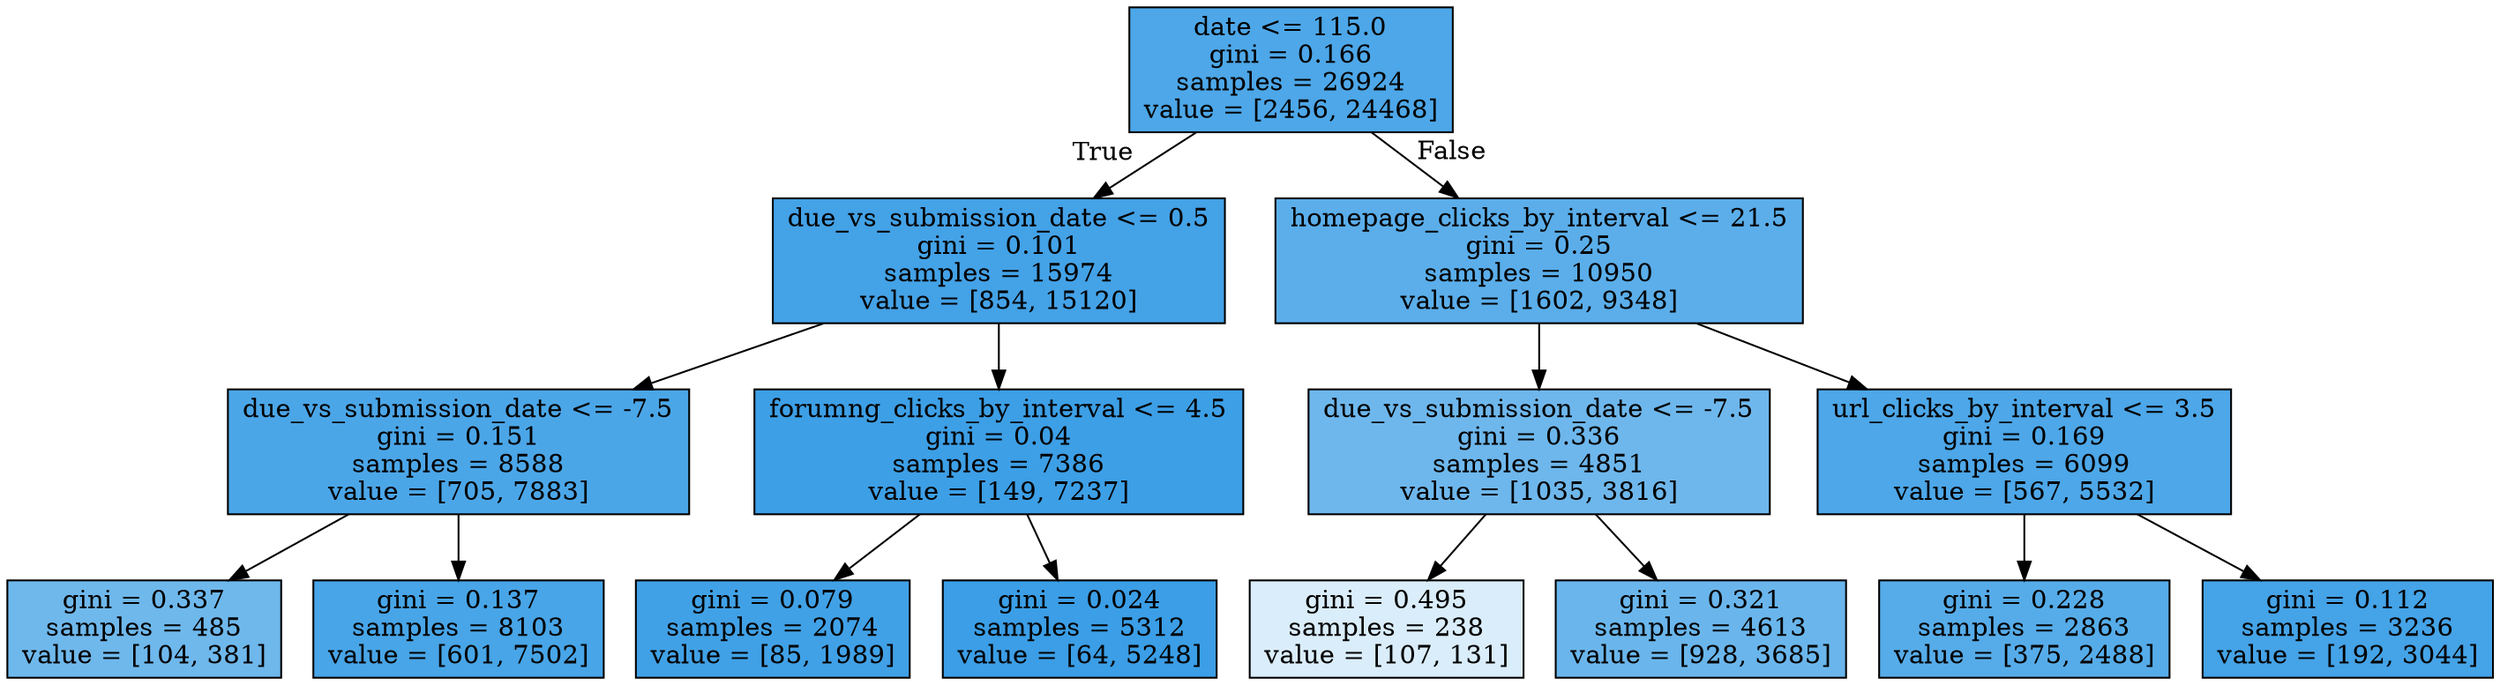digraph Tree {
node [shape=box, style="filled", color="black"] ;
0 [label="date <= 115.0\ngini = 0.166\nsamples = 26924\nvalue = [2456, 24468]", fillcolor="#399de5e5"] ;
1 [label="due_vs_submission_date <= 0.5\ngini = 0.101\nsamples = 15974\nvalue = [854, 15120]", fillcolor="#399de5f1"] ;
0 -> 1 [labeldistance=2.5, labelangle=45, headlabel="True"] ;
2 [label="due_vs_submission_date <= -7.5\ngini = 0.151\nsamples = 8588\nvalue = [705, 7883]", fillcolor="#399de5e8"] ;
1 -> 2 ;
3 [label="gini = 0.337\nsamples = 485\nvalue = [104, 381]", fillcolor="#399de5b9"] ;
2 -> 3 ;
4 [label="gini = 0.137\nsamples = 8103\nvalue = [601, 7502]", fillcolor="#399de5eb"] ;
2 -> 4 ;
5 [label="forumng_clicks_by_interval <= 4.5\ngini = 0.04\nsamples = 7386\nvalue = [149, 7237]", fillcolor="#399de5fa"] ;
1 -> 5 ;
6 [label="gini = 0.079\nsamples = 2074\nvalue = [85, 1989]", fillcolor="#399de5f4"] ;
5 -> 6 ;
7 [label="gini = 0.024\nsamples = 5312\nvalue = [64, 5248]", fillcolor="#399de5fc"] ;
5 -> 7 ;
8 [label="homepage_clicks_by_interval <= 21.5\ngini = 0.25\nsamples = 10950\nvalue = [1602, 9348]", fillcolor="#399de5d3"] ;
0 -> 8 [labeldistance=2.5, labelangle=-45, headlabel="False"] ;
9 [label="due_vs_submission_date <= -7.5\ngini = 0.336\nsamples = 4851\nvalue = [1035, 3816]", fillcolor="#399de5ba"] ;
8 -> 9 ;
10 [label="gini = 0.495\nsamples = 238\nvalue = [107, 131]", fillcolor="#399de52f"] ;
9 -> 10 ;
11 [label="gini = 0.321\nsamples = 4613\nvalue = [928, 3685]", fillcolor="#399de5bf"] ;
9 -> 11 ;
12 [label="url_clicks_by_interval <= 3.5\ngini = 0.169\nsamples = 6099\nvalue = [567, 5532]", fillcolor="#399de5e5"] ;
8 -> 12 ;
13 [label="gini = 0.228\nsamples = 2863\nvalue = [375, 2488]", fillcolor="#399de5d9"] ;
12 -> 13 ;
14 [label="gini = 0.112\nsamples = 3236\nvalue = [192, 3044]", fillcolor="#399de5ef"] ;
12 -> 14 ;
}